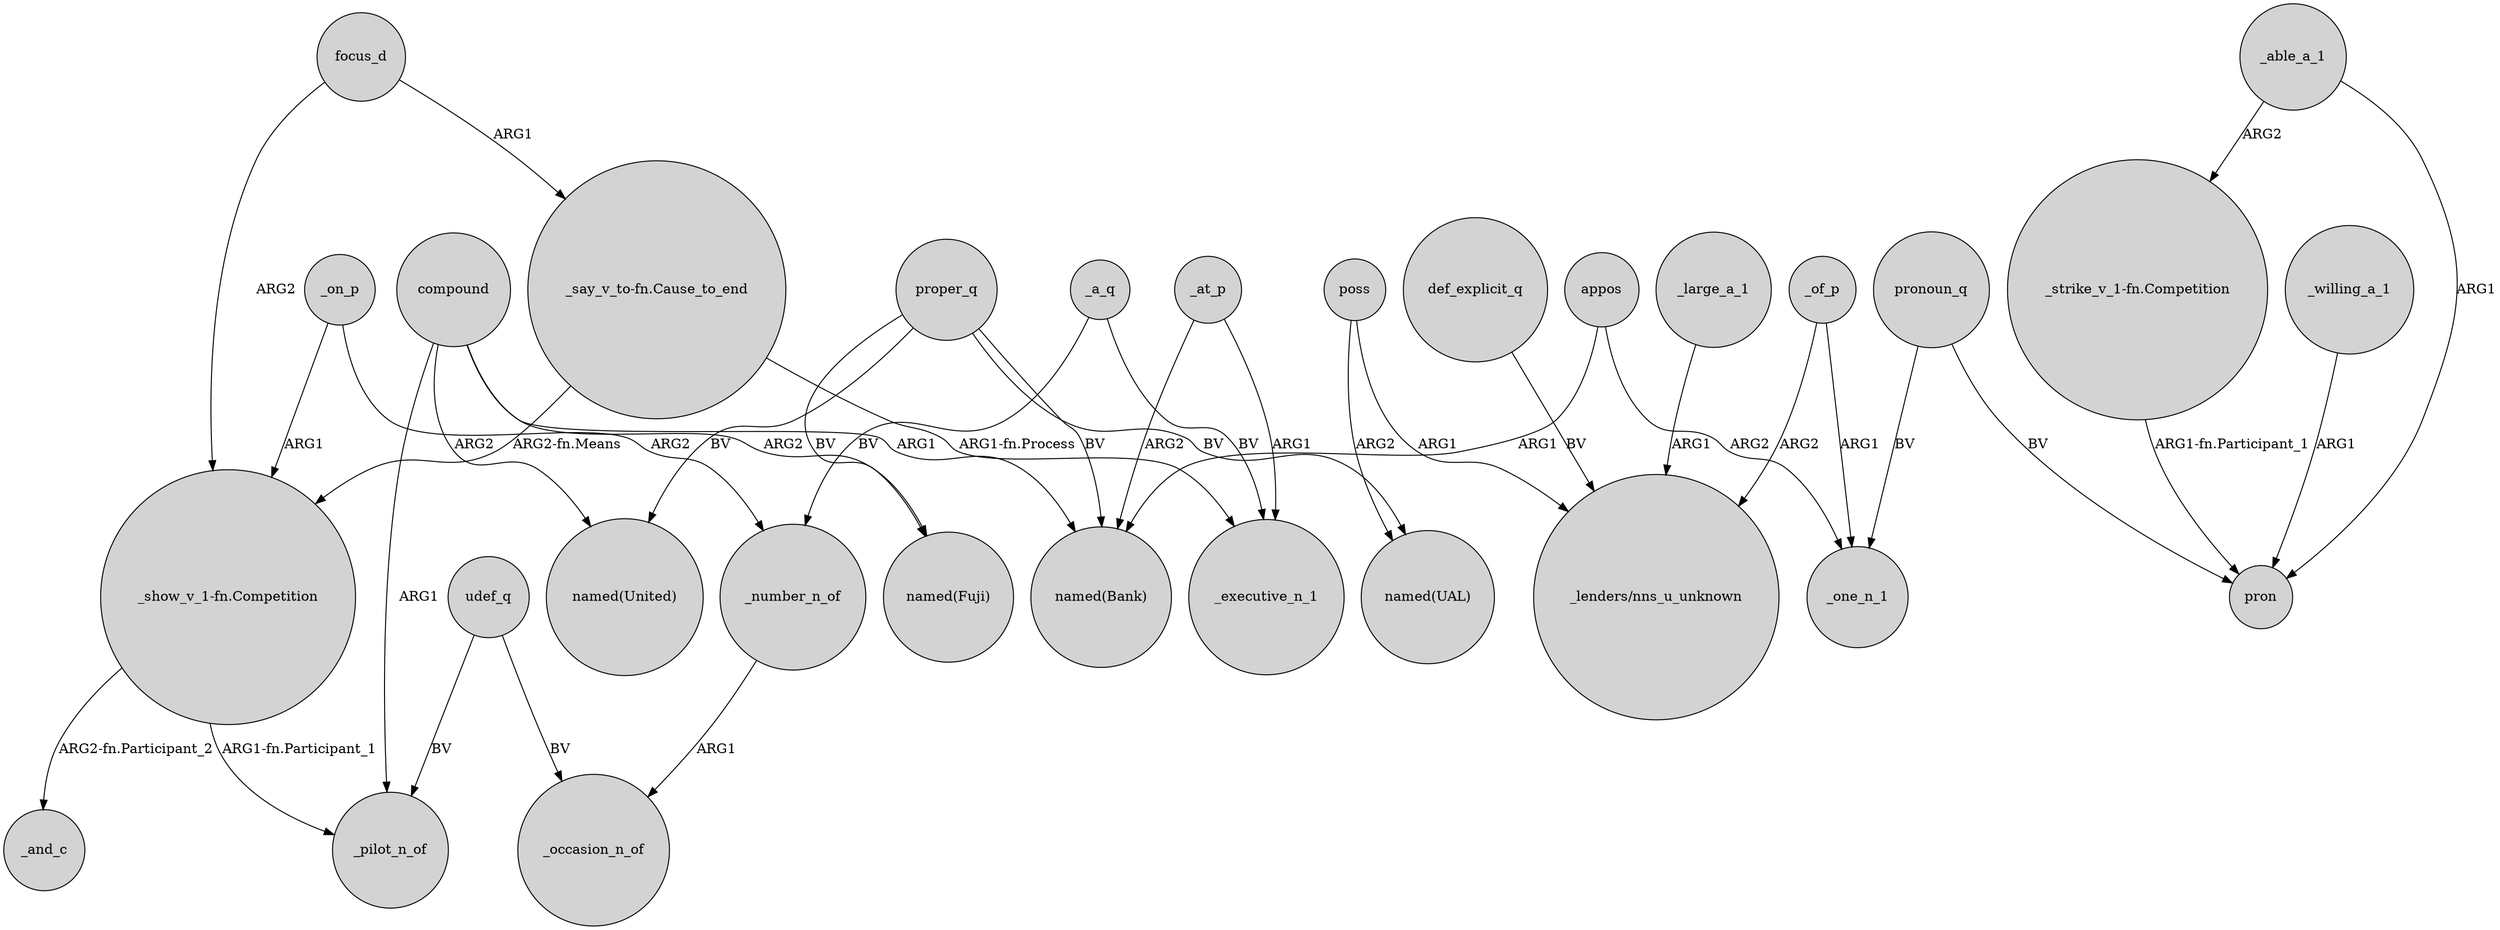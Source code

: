 digraph {
	node [shape=circle style=filled]
	focus_d -> "_show_v_1-fn.Competition" [label=ARG2]
	compound -> _pilot_n_of [label=ARG1]
	"_say_v_to-fn.Cause_to_end" -> "_show_v_1-fn.Competition" [label="ARG2-fn.Means"]
	_able_a_1 -> pron [label=ARG1]
	_large_a_1 -> "_lenders/nns_u_unknown" [label=ARG1]
	compound -> "named(United)" [label=ARG2]
	focus_d -> "_say_v_to-fn.Cause_to_end" [label=ARG1]
	"_strike_v_1-fn.Competition" -> pron [label="ARG1-fn.Participant_1"]
	_of_p -> "_lenders/nns_u_unknown" [label=ARG2]
	appos -> "named(Bank)" [label=ARG1]
	_at_p -> _executive_n_1 [label=ARG1]
	_on_p -> _number_n_of [label=ARG2]
	compound -> "named(Bank)" [label=ARG1]
	poss -> "named(UAL)" [label=ARG2]
	def_explicit_q -> "_lenders/nns_u_unknown" [label=BV]
	udef_q -> _pilot_n_of [label=BV]
	"_show_v_1-fn.Competition" -> _pilot_n_of [label="ARG1-fn.Participant_1"]
	pronoun_q -> pron [label=BV]
	proper_q -> "named(UAL)" [label=BV]
	_of_p -> _one_n_1 [label=ARG1]
	pronoun_q -> _one_n_1 [label=BV]
	_at_p -> "named(Bank)" [label=ARG2]
	proper_q -> "named(Fuji)" [label=BV]
	_willing_a_1 -> pron [label=ARG1]
	udef_q -> _occasion_n_of [label=BV]
	_on_p -> "_show_v_1-fn.Competition" [label=ARG1]
	compound -> "named(Fuji)" [label=ARG2]
	proper_q -> "named(United)" [label=BV]
	_number_n_of -> _occasion_n_of [label=ARG1]
	_able_a_1 -> "_strike_v_1-fn.Competition" [label=ARG2]
	_a_q -> _number_n_of [label=BV]
	appos -> _one_n_1 [label=ARG2]
	poss -> "_lenders/nns_u_unknown" [label=ARG1]
	"_show_v_1-fn.Competition" -> _and_c [label="ARG2-fn.Participant_2"]
	"_say_v_to-fn.Cause_to_end" -> _executive_n_1 [label="ARG1-fn.Process"]
	proper_q -> "named(Bank)" [label=BV]
	_a_q -> _executive_n_1 [label=BV]
}

